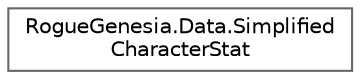 digraph "Graphical Class Hierarchy"
{
 // LATEX_PDF_SIZE
  bgcolor="transparent";
  edge [fontname=Helvetica,fontsize=10,labelfontname=Helvetica,labelfontsize=10];
  node [fontname=Helvetica,fontsize=10,shape=box,height=0.2,width=0.4];
  rankdir="LR";
  Node0 [label="RogueGenesia.Data.Simplified\lCharacterStat",height=0.2,width=0.4,color="grey40", fillcolor="white", style="filled",URL="$class_rogue_genesia_1_1_data_1_1_simplified_character_stat.html",tooltip=" "];
}
